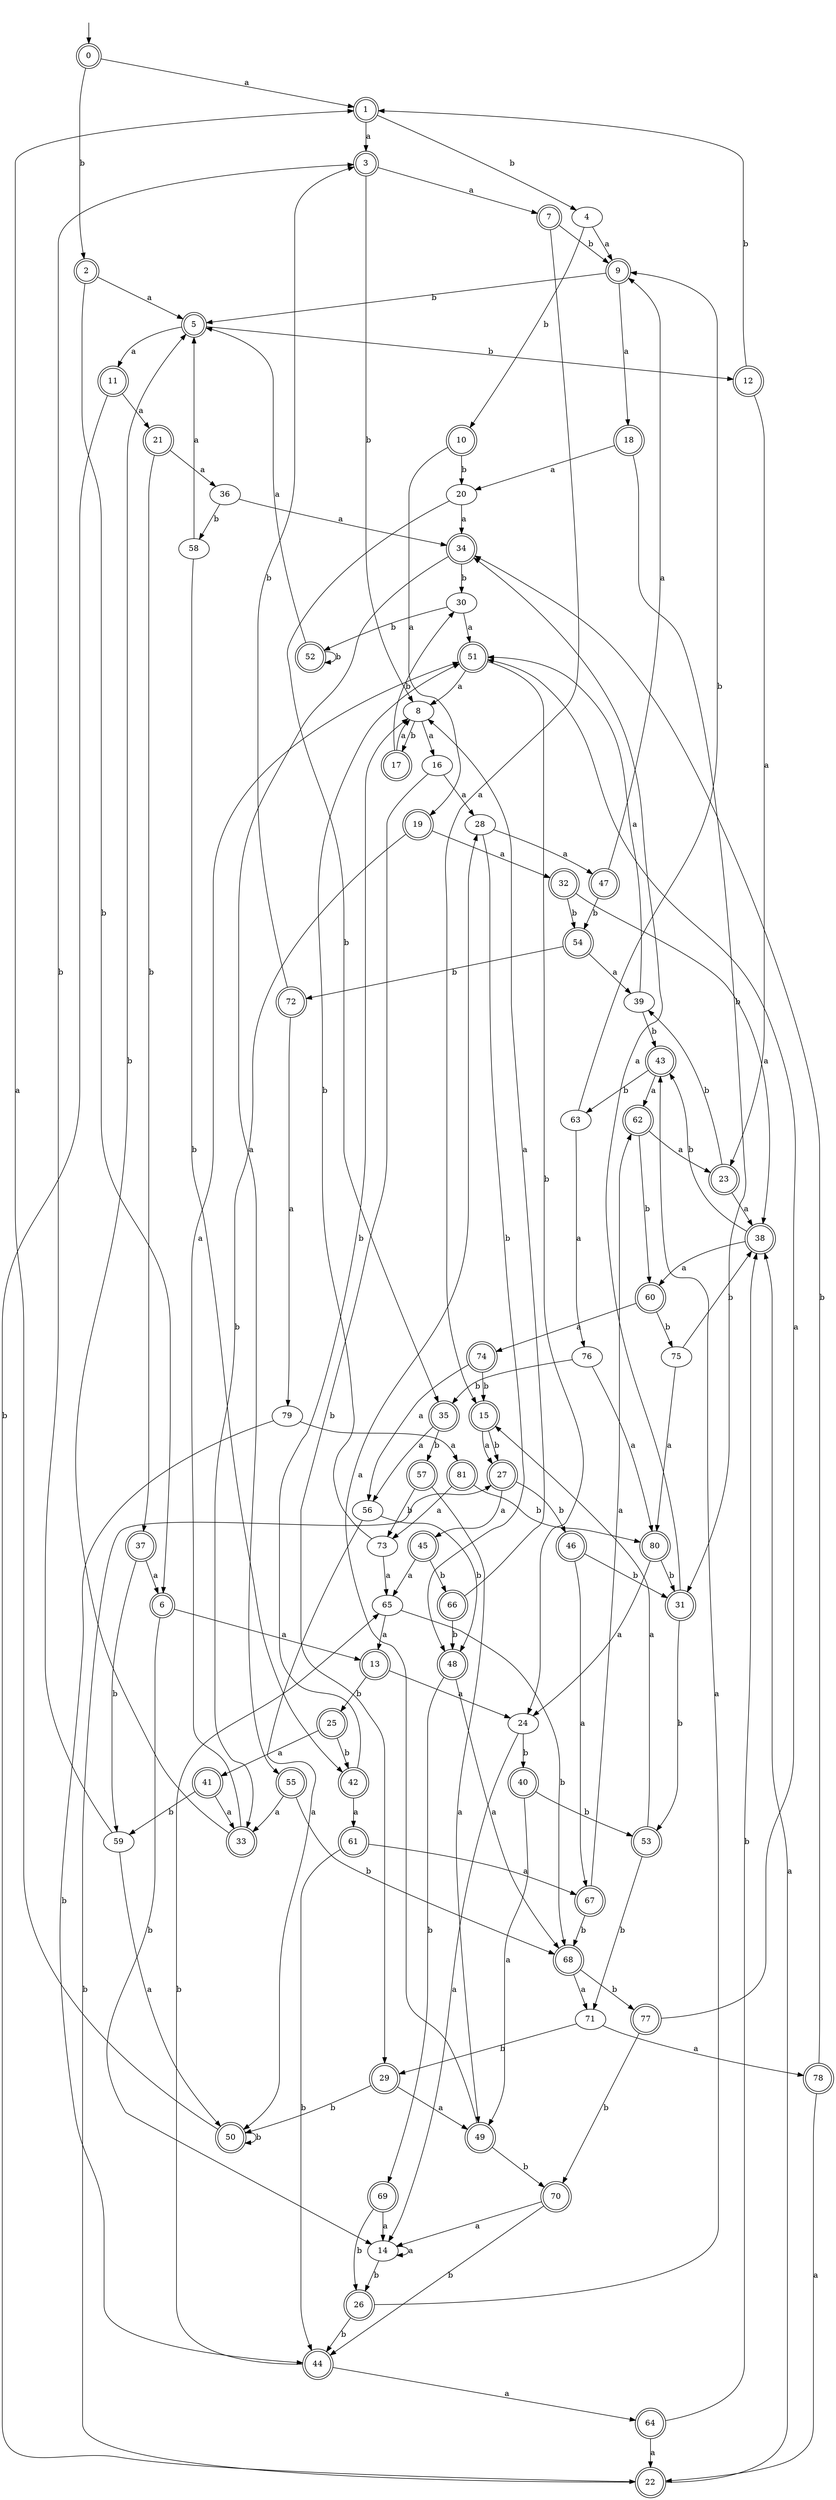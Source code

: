 digraph RandomDFA {
  __start0 [label="", shape=none];
  __start0 -> 0 [label=""];
  0 [shape=circle] [shape=doublecircle]
  0 -> 1 [label="a"]
  0 -> 2 [label="b"]
  1 [shape=doublecircle]
  1 -> 3 [label="a"]
  1 -> 4 [label="b"]
  2 [shape=doublecircle]
  2 -> 5 [label="a"]
  2 -> 6 [label="b"]
  3 [shape=doublecircle]
  3 -> 7 [label="a"]
  3 -> 8 [label="b"]
  4
  4 -> 9 [label="a"]
  4 -> 10 [label="b"]
  5 [shape=doublecircle]
  5 -> 11 [label="a"]
  5 -> 12 [label="b"]
  6 [shape=doublecircle]
  6 -> 13 [label="a"]
  6 -> 14 [label="b"]
  7 [shape=doublecircle]
  7 -> 15 [label="a"]
  7 -> 9 [label="b"]
  8
  8 -> 16 [label="a"]
  8 -> 17 [label="b"]
  9 [shape=doublecircle]
  9 -> 18 [label="a"]
  9 -> 5 [label="b"]
  10 [shape=doublecircle]
  10 -> 19 [label="a"]
  10 -> 20 [label="b"]
  11 [shape=doublecircle]
  11 -> 21 [label="a"]
  11 -> 22 [label="b"]
  12 [shape=doublecircle]
  12 -> 23 [label="a"]
  12 -> 1 [label="b"]
  13 [shape=doublecircle]
  13 -> 24 [label="a"]
  13 -> 25 [label="b"]
  14
  14 -> 14 [label="a"]
  14 -> 26 [label="b"]
  15 [shape=doublecircle]
  15 -> 27 [label="a"]
  15 -> 27 [label="b"]
  16
  16 -> 28 [label="a"]
  16 -> 29 [label="b"]
  17 [shape=doublecircle]
  17 -> 8 [label="a"]
  17 -> 30 [label="b"]
  18 [shape=doublecircle]
  18 -> 20 [label="a"]
  18 -> 31 [label="b"]
  19 [shape=doublecircle]
  19 -> 32 [label="a"]
  19 -> 33 [label="b"]
  20
  20 -> 34 [label="a"]
  20 -> 35 [label="b"]
  21 [shape=doublecircle]
  21 -> 36 [label="a"]
  21 -> 37 [label="b"]
  22 [shape=doublecircle]
  22 -> 38 [label="a"]
  22 -> 27 [label="b"]
  23 [shape=doublecircle]
  23 -> 38 [label="a"]
  23 -> 39 [label="b"]
  24
  24 -> 14 [label="a"]
  24 -> 40 [label="b"]
  25 [shape=doublecircle]
  25 -> 41 [label="a"]
  25 -> 42 [label="b"]
  26 [shape=doublecircle]
  26 -> 43 [label="a"]
  26 -> 44 [label="b"]
  27 [shape=doublecircle]
  27 -> 45 [label="a"]
  27 -> 46 [label="b"]
  28
  28 -> 47 [label="a"]
  28 -> 48 [label="b"]
  29 [shape=doublecircle]
  29 -> 49 [label="a"]
  29 -> 50 [label="b"]
  30
  30 -> 51 [label="a"]
  30 -> 52 [label="b"]
  31 [shape=doublecircle]
  31 -> 34 [label="a"]
  31 -> 53 [label="b"]
  32 [shape=doublecircle]
  32 -> 38 [label="a"]
  32 -> 54 [label="b"]
  33 [shape=doublecircle]
  33 -> 51 [label="a"]
  33 -> 5 [label="b"]
  34 [shape=doublecircle]
  34 -> 55 [label="a"]
  34 -> 30 [label="b"]
  35 [shape=doublecircle]
  35 -> 56 [label="a"]
  35 -> 57 [label="b"]
  36
  36 -> 34 [label="a"]
  36 -> 58 [label="b"]
  37 [shape=doublecircle]
  37 -> 6 [label="a"]
  37 -> 59 [label="b"]
  38 [shape=doublecircle]
  38 -> 60 [label="a"]
  38 -> 43 [label="b"]
  39
  39 -> 51 [label="a"]
  39 -> 43 [label="b"]
  40 [shape=doublecircle]
  40 -> 49 [label="a"]
  40 -> 53 [label="b"]
  41 [shape=doublecircle]
  41 -> 33 [label="a"]
  41 -> 59 [label="b"]
  42 [shape=doublecircle]
  42 -> 61 [label="a"]
  42 -> 8 [label="b"]
  43 [shape=doublecircle]
  43 -> 62 [label="a"]
  43 -> 63 [label="b"]
  44 [shape=doublecircle]
  44 -> 64 [label="a"]
  44 -> 65 [label="b"]
  45 [shape=doublecircle]
  45 -> 65 [label="a"]
  45 -> 66 [label="b"]
  46 [shape=doublecircle]
  46 -> 67 [label="a"]
  46 -> 31 [label="b"]
  47 [shape=doublecircle]
  47 -> 9 [label="a"]
  47 -> 54 [label="b"]
  48 [shape=doublecircle]
  48 -> 68 [label="a"]
  48 -> 69 [label="b"]
  49 [shape=doublecircle]
  49 -> 28 [label="a"]
  49 -> 70 [label="b"]
  50 [shape=doublecircle]
  50 -> 1 [label="a"]
  50 -> 50 [label="b"]
  51 [shape=doublecircle]
  51 -> 8 [label="a"]
  51 -> 24 [label="b"]
  52 [shape=doublecircle]
  52 -> 5 [label="a"]
  52 -> 52 [label="b"]
  53 [shape=doublecircle]
  53 -> 15 [label="a"]
  53 -> 71 [label="b"]
  54 [shape=doublecircle]
  54 -> 39 [label="a"]
  54 -> 72 [label="b"]
  55 [shape=doublecircle]
  55 -> 33 [label="a"]
  55 -> 68 [label="b"]
  56
  56 -> 50 [label="a"]
  56 -> 48 [label="b"]
  57 [shape=doublecircle]
  57 -> 49 [label="a"]
  57 -> 73 [label="b"]
  58
  58 -> 5 [label="a"]
  58 -> 42 [label="b"]
  59
  59 -> 50 [label="a"]
  59 -> 3 [label="b"]
  60 [shape=doublecircle]
  60 -> 74 [label="a"]
  60 -> 75 [label="b"]
  61 [shape=doublecircle]
  61 -> 67 [label="a"]
  61 -> 44 [label="b"]
  62 [shape=doublecircle]
  62 -> 23 [label="a"]
  62 -> 60 [label="b"]
  63
  63 -> 76 [label="a"]
  63 -> 9 [label="b"]
  64 [shape=doublecircle]
  64 -> 22 [label="a"]
  64 -> 38 [label="b"]
  65
  65 -> 13 [label="a"]
  65 -> 68 [label="b"]
  66 [shape=doublecircle]
  66 -> 8 [label="a"]
  66 -> 48 [label="b"]
  67 [shape=doublecircle]
  67 -> 62 [label="a"]
  67 -> 68 [label="b"]
  68 [shape=doublecircle]
  68 -> 71 [label="a"]
  68 -> 77 [label="b"]
  69 [shape=doublecircle]
  69 -> 14 [label="a"]
  69 -> 26 [label="b"]
  70 [shape=doublecircle]
  70 -> 14 [label="a"]
  70 -> 44 [label="b"]
  71
  71 -> 78 [label="a"]
  71 -> 29 [label="b"]
  72 [shape=doublecircle]
  72 -> 79 [label="a"]
  72 -> 3 [label="b"]
  73
  73 -> 65 [label="a"]
  73 -> 51 [label="b"]
  74 [shape=doublecircle]
  74 -> 56 [label="a"]
  74 -> 15 [label="b"]
  75
  75 -> 80 [label="a"]
  75 -> 38 [label="b"]
  76
  76 -> 80 [label="a"]
  76 -> 35 [label="b"]
  77 [shape=doublecircle]
  77 -> 51 [label="a"]
  77 -> 70 [label="b"]
  78 [shape=doublecircle]
  78 -> 22 [label="a"]
  78 -> 34 [label="b"]
  79
  79 -> 81 [label="a"]
  79 -> 44 [label="b"]
  80 [shape=doublecircle]
  80 -> 24 [label="a"]
  80 -> 31 [label="b"]
  81 [shape=doublecircle]
  81 -> 73 [label="a"]
  81 -> 80 [label="b"]
}
